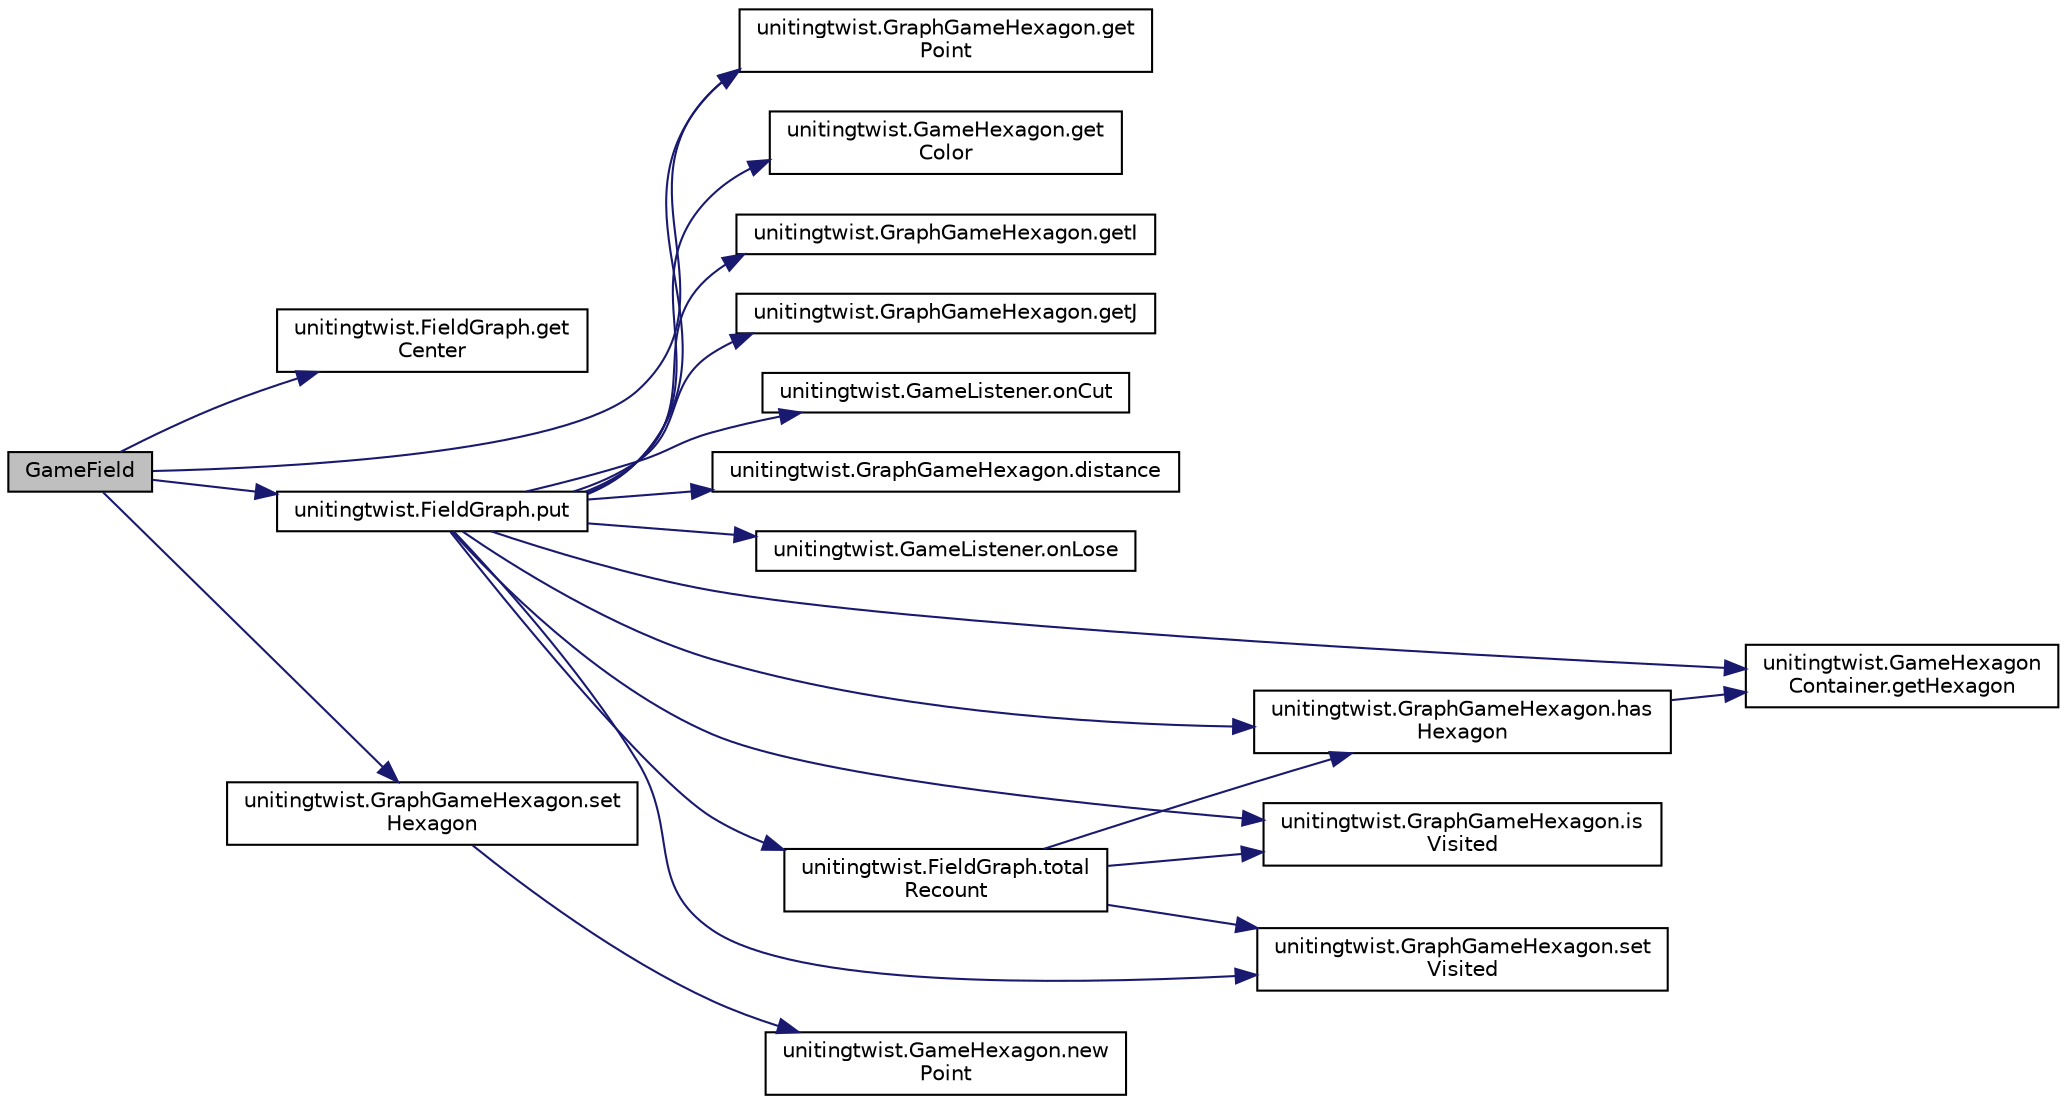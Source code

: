 digraph "GameField"
{
  edge [fontname="Helvetica",fontsize="10",labelfontname="Helvetica",labelfontsize="10"];
  node [fontname="Helvetica",fontsize="10",shape=record];
  rankdir="LR";
  Node0 [label="GameField",height=0.2,width=0.4,color="black", fillcolor="grey75", style="filled", fontcolor="black"];
  Node0 -> Node1 [color="midnightblue",fontsize="10",style="solid",fontname="Helvetica"];
  Node1 [label="unitingtwist.FieldGraph.get\lCenter",height=0.2,width=0.4,color="black", fillcolor="white", style="filled",URL="$classunitingtwist_1_1_field_graph.html#aaa35ea3bb3d7a24fc6b10e7f4c3c0185",tooltip="Get the center hexagon. "];
  Node0 -> Node2 [color="midnightblue",fontsize="10",style="solid",fontname="Helvetica"];
  Node2 [label="unitingtwist.GraphGameHexagon.get\lPoint",height=0.2,width=0.4,color="black", fillcolor="white", style="filled",URL="$classunitingtwist_1_1_graph_game_hexagon.html#ab83bca143bb78bf22c57d15fdeeb91b3"];
  Node0 -> Node3 [color="midnightblue",fontsize="10",style="solid",fontname="Helvetica"];
  Node3 [label="unitingtwist.GraphGameHexagon.set\lHexagon",height=0.2,width=0.4,color="black", fillcolor="white", style="filled",URL="$classunitingtwist_1_1_graph_game_hexagon.html#a31b3633d1829f9a2ffd0082a2061a1c5"];
  Node3 -> Node4 [color="midnightblue",fontsize="10",style="solid",fontname="Helvetica"];
  Node4 [label="unitingtwist.GameHexagon.new\lPoint",height=0.2,width=0.4,color="black", fillcolor="white", style="filled",URL="$classunitingtwist_1_1_game_hexagon.html#af2eb799dd076933abf4a8449ef8fb12f"];
  Node0 -> Node5 [color="midnightblue",fontsize="10",style="solid",fontname="Helvetica"];
  Node5 [label="unitingtwist.FieldGraph.put",height=0.2,width=0.4,color="black", fillcolor="white", style="filled",URL="$classunitingtwist_1_1_field_graph.html#ad00bb318775c75318a78b012a28a3cc8",tooltip="Put a new hexagon into the field graph. "];
  Node5 -> Node6 [color="midnightblue",fontsize="10",style="solid",fontname="Helvetica"];
  Node6 [label="unitingtwist.GameHexagon\lContainer.getHexagon",height=0.2,width=0.4,color="black", fillcolor="white", style="filled",URL="$classunitingtwist_1_1_game_hexagon_container.html#a27b622ba75ab99568513b95d4a5c1bd1"];
  Node5 -> Node7 [color="midnightblue",fontsize="10",style="solid",fontname="Helvetica"];
  Node7 [label="unitingtwist.GameHexagon.get\lColor",height=0.2,width=0.4,color="black", fillcolor="white", style="filled",URL="$classunitingtwist_1_1_game_hexagon.html#aabf036e03a1c81452dadd7a0f9499cba"];
  Node5 -> Node8 [color="midnightblue",fontsize="10",style="solid",fontname="Helvetica"];
  Node8 [label="unitingtwist.GraphGameHexagon.is\lVisited",height=0.2,width=0.4,color="black", fillcolor="white", style="filled",URL="$classunitingtwist_1_1_graph_game_hexagon.html#a2d5373d59efa89d4024c56515402d097"];
  Node5 -> Node9 [color="midnightblue",fontsize="10",style="solid",fontname="Helvetica"];
  Node9 [label="unitingtwist.GraphGameHexagon.set\lVisited",height=0.2,width=0.4,color="black", fillcolor="white", style="filled",URL="$classunitingtwist_1_1_graph_game_hexagon.html#a5e654106f2076606fd907476f80518c6"];
  Node5 -> Node10 [color="midnightblue",fontsize="10",style="solid",fontname="Helvetica"];
  Node10 [label="unitingtwist.GraphGameHexagon.getI",height=0.2,width=0.4,color="black", fillcolor="white", style="filled",URL="$classunitingtwist_1_1_graph_game_hexagon.html#a496b13cbdf0546a80c140ea3d147b5f8"];
  Node5 -> Node11 [color="midnightblue",fontsize="10",style="solid",fontname="Helvetica"];
  Node11 [label="unitingtwist.GraphGameHexagon.getJ",height=0.2,width=0.4,color="black", fillcolor="white", style="filled",URL="$classunitingtwist_1_1_graph_game_hexagon.html#a02ef75a2737802ad48cafb98f5e9d7ca"];
  Node5 -> Node12 [color="midnightblue",fontsize="10",style="solid",fontname="Helvetica"];
  Node12 [label="unitingtwist.GraphGameHexagon.has\lHexagon",height=0.2,width=0.4,color="black", fillcolor="white", style="filled",URL="$classunitingtwist_1_1_graph_game_hexagon.html#ab614a366b275084140dc6b158d395887"];
  Node12 -> Node6 [color="midnightblue",fontsize="10",style="solid",fontname="Helvetica"];
  Node5 -> Node13 [color="midnightblue",fontsize="10",style="solid",fontname="Helvetica"];
  Node13 [label="unitingtwist.GameListener.onCut",height=0.2,width=0.4,color="black", fillcolor="white", style="filled",URL="$interfaceunitingtwist_1_1_game_listener.html#ac9f99a8933b01d99f8e7b23f4f871a23"];
  Node5 -> Node14 [color="midnightblue",fontsize="10",style="solid",fontname="Helvetica"];
  Node14 [label="unitingtwist.GraphGameHexagon.distance",height=0.2,width=0.4,color="black", fillcolor="white", style="filled",URL="$classunitingtwist_1_1_graph_game_hexagon.html#ace648e40c8ca87642c1cb79849292d4d"];
  Node5 -> Node2 [color="midnightblue",fontsize="10",style="solid",fontname="Helvetica"];
  Node5 -> Node15 [color="midnightblue",fontsize="10",style="solid",fontname="Helvetica"];
  Node15 [label="unitingtwist.GameListener.onLose",height=0.2,width=0.4,color="black", fillcolor="white", style="filled",URL="$interfaceunitingtwist_1_1_game_listener.html#ad3a588cbd6aa6344ad9a032223571669"];
  Node5 -> Node16 [color="midnightblue",fontsize="10",style="solid",fontname="Helvetica"];
  Node16 [label="unitingtwist.FieldGraph.total\lRecount",height=0.2,width=0.4,color="black", fillcolor="white", style="filled",URL="$classunitingtwist_1_1_field_graph.html#a4e527a0a39cf1b2888ceaa013cc7e2c1",tooltip="Recalculate the list of endpoints and opened points in the graph. "];
  Node16 -> Node8 [color="midnightblue",fontsize="10",style="solid",fontname="Helvetica"];
  Node16 -> Node9 [color="midnightblue",fontsize="10",style="solid",fontname="Helvetica"];
  Node16 -> Node12 [color="midnightblue",fontsize="10",style="solid",fontname="Helvetica"];
}
